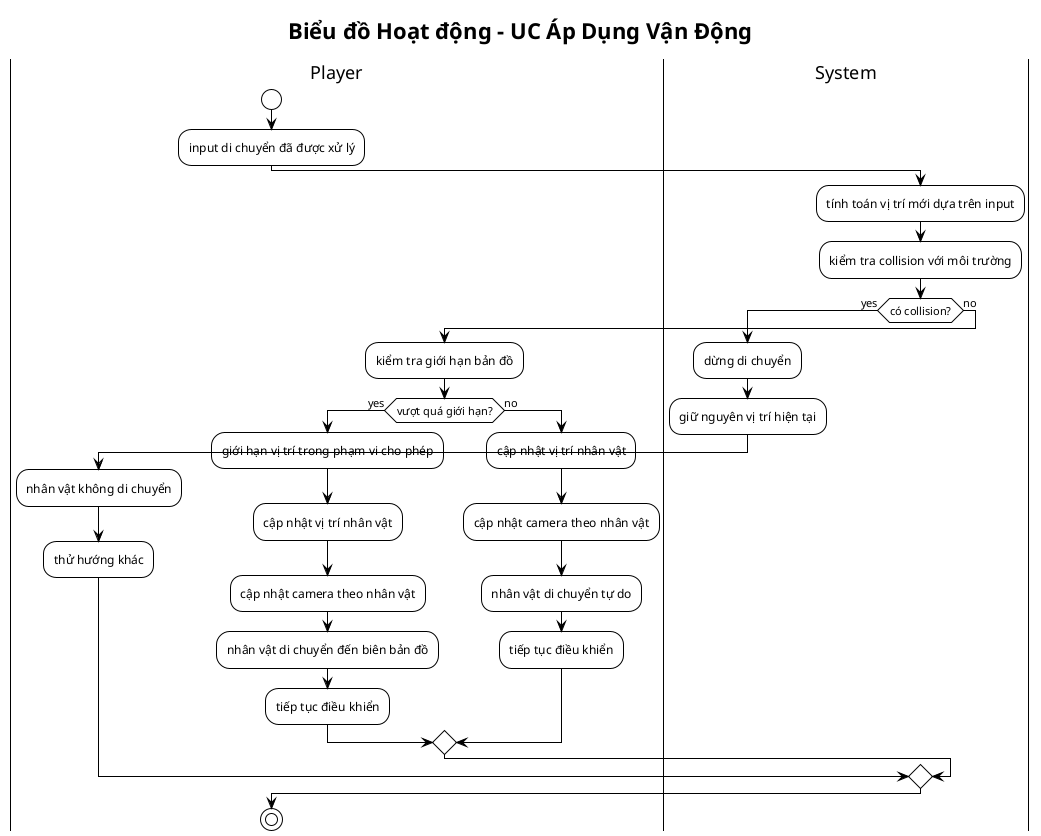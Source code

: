 @startuml Activity_UC2_Ap_Dung_Van_Dong
!theme plain

title Biểu đồ Hoạt động - UC Áp Dụng Vận Động

|Player|
start
:input di chuyển đã được xử lý;

|System|
:tính toán vị trí mới dựa trên input;
:kiểm tra collision với môi trường;

if (có collision?) then (yes)
  :dừng di chuyển;
  :giữ nguyên vị trí hiện tại;
  
  |Player|
  :nhân vật không di chuyển;
  :thử hướng khác;
  
else (no)
  :kiểm tra giới hạn bản đồ;
  
  if (vượt quá giới hạn?) then (yes)
    :giới hạn vị trí trong phạm vi cho phép;
    :cập nhật vị trí nhân vật;
    :cập nhật camera theo nhân vật;
    
    |Player|
    :nhân vật di chuyển đến biên bản đồ;
    :tiếp tục điều khiển;
    
  else (no)
    :cập nhật vị trí nhân vật;
    :cập nhật camera theo nhân vật;
    
    |Player|
    :nhân vật di chuyển tự do;
    :tiếp tục điều khiển;
  endif
endif

stop

@enduml


